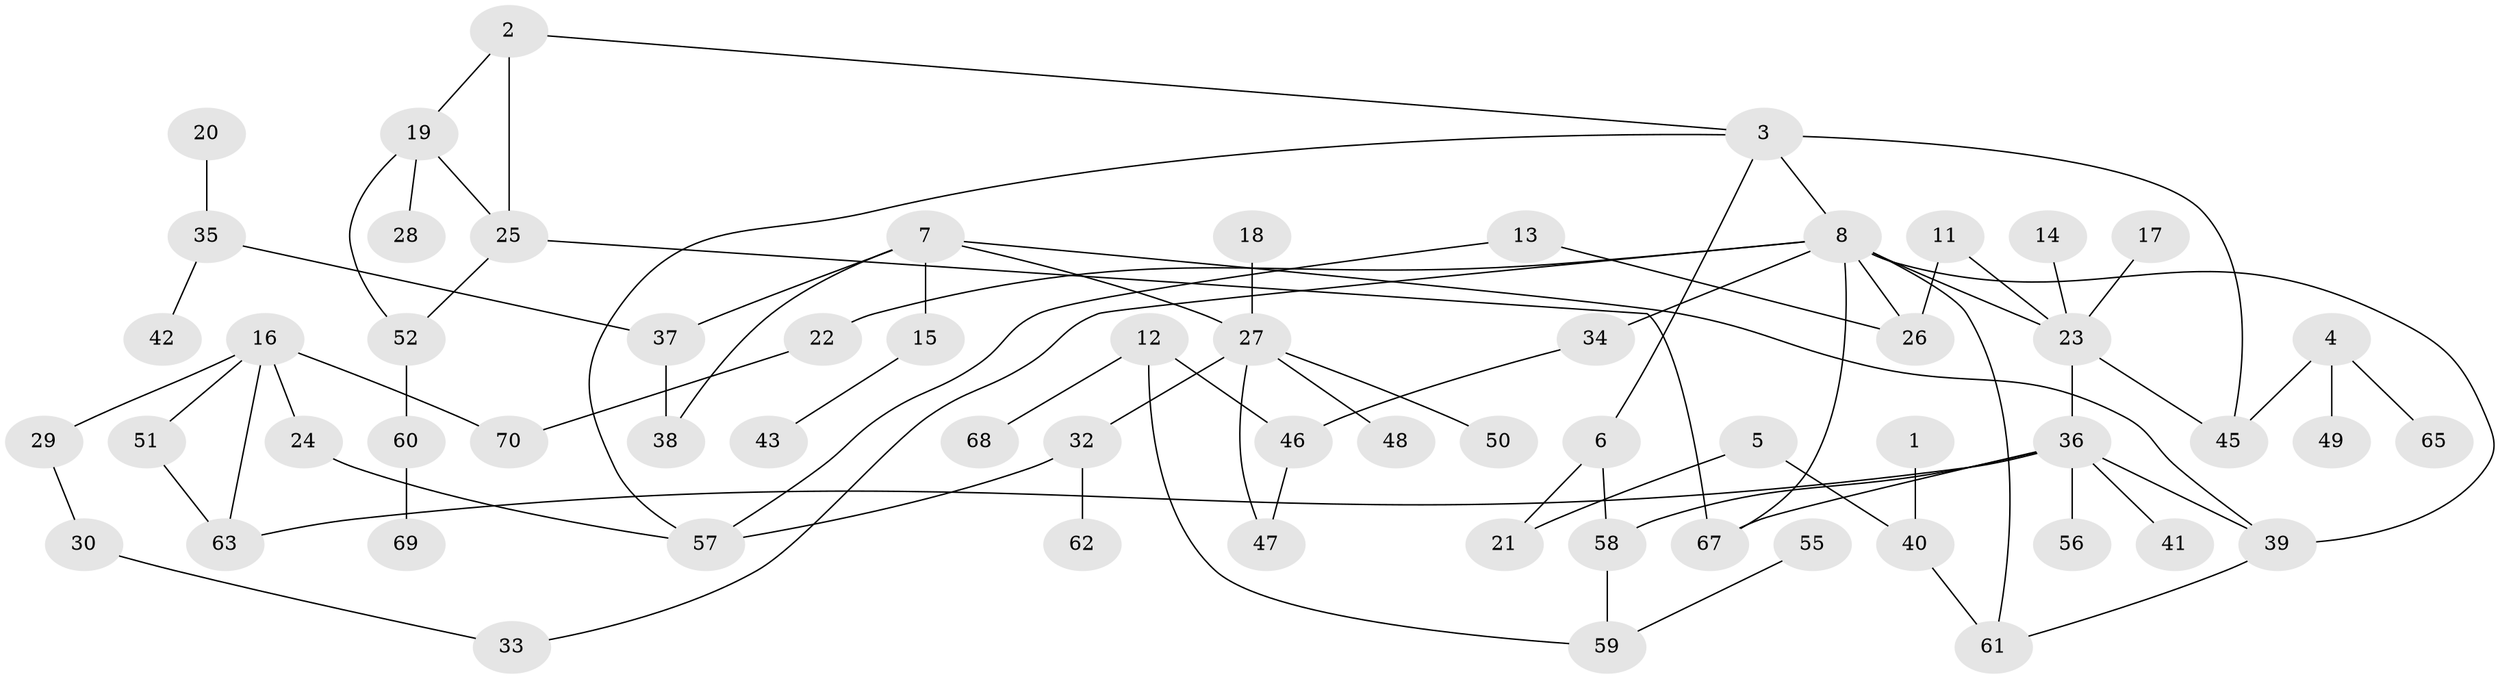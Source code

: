 // original degree distribution, {1: 0.31313131313131315, 3: 0.23232323232323232, 2: 0.2222222222222222, 5: 0.04040404040404041, 0: 0.06060606060606061, 4: 0.10101010101010101, 7: 0.020202020202020204, 6: 0.010101010101010102}
// Generated by graph-tools (version 1.1) at 2025/48/03/04/25 22:48:19]
// undirected, 62 vertices, 80 edges
graph export_dot {
  node [color=gray90,style=filled];
  1;
  2;
  3;
  4;
  5;
  6;
  7;
  8;
  11;
  12;
  13;
  14;
  15;
  16;
  17;
  18;
  19;
  20;
  21;
  22;
  23;
  24;
  25;
  26;
  27;
  28;
  29;
  30;
  32;
  33;
  34;
  35;
  36;
  37;
  38;
  39;
  40;
  41;
  42;
  43;
  45;
  46;
  47;
  48;
  49;
  50;
  51;
  52;
  55;
  56;
  57;
  58;
  59;
  60;
  61;
  62;
  63;
  65;
  67;
  68;
  69;
  70;
  1 -- 40 [weight=1.0];
  2 -- 3 [weight=1.0];
  2 -- 19 [weight=1.0];
  2 -- 25 [weight=1.0];
  3 -- 6 [weight=1.0];
  3 -- 8 [weight=1.0];
  3 -- 45 [weight=1.0];
  3 -- 57 [weight=1.0];
  4 -- 45 [weight=1.0];
  4 -- 49 [weight=1.0];
  4 -- 65 [weight=1.0];
  5 -- 21 [weight=1.0];
  5 -- 40 [weight=1.0];
  6 -- 21 [weight=1.0];
  6 -- 58 [weight=1.0];
  7 -- 15 [weight=1.0];
  7 -- 27 [weight=1.0];
  7 -- 37 [weight=1.0];
  7 -- 38 [weight=1.0];
  7 -- 39 [weight=1.0];
  8 -- 22 [weight=1.0];
  8 -- 23 [weight=1.0];
  8 -- 26 [weight=1.0];
  8 -- 33 [weight=1.0];
  8 -- 34 [weight=2.0];
  8 -- 39 [weight=1.0];
  8 -- 61 [weight=1.0];
  8 -- 67 [weight=2.0];
  11 -- 23 [weight=1.0];
  11 -- 26 [weight=1.0];
  12 -- 46 [weight=1.0];
  12 -- 59 [weight=1.0];
  12 -- 68 [weight=1.0];
  13 -- 26 [weight=1.0];
  13 -- 57 [weight=1.0];
  14 -- 23 [weight=1.0];
  15 -- 43 [weight=1.0];
  16 -- 24 [weight=1.0];
  16 -- 29 [weight=1.0];
  16 -- 51 [weight=1.0];
  16 -- 63 [weight=1.0];
  16 -- 70 [weight=1.0];
  17 -- 23 [weight=1.0];
  18 -- 27 [weight=1.0];
  19 -- 25 [weight=1.0];
  19 -- 28 [weight=1.0];
  19 -- 52 [weight=1.0];
  20 -- 35 [weight=1.0];
  22 -- 70 [weight=1.0];
  23 -- 36 [weight=1.0];
  23 -- 45 [weight=1.0];
  24 -- 57 [weight=1.0];
  25 -- 52 [weight=1.0];
  25 -- 67 [weight=1.0];
  27 -- 32 [weight=1.0];
  27 -- 47 [weight=1.0];
  27 -- 48 [weight=1.0];
  27 -- 50 [weight=1.0];
  29 -- 30 [weight=1.0];
  30 -- 33 [weight=1.0];
  32 -- 57 [weight=1.0];
  32 -- 62 [weight=1.0];
  34 -- 46 [weight=1.0];
  35 -- 37 [weight=1.0];
  35 -- 42 [weight=1.0];
  36 -- 39 [weight=1.0];
  36 -- 41 [weight=1.0];
  36 -- 56 [weight=1.0];
  36 -- 58 [weight=1.0];
  36 -- 63 [weight=1.0];
  36 -- 67 [weight=1.0];
  37 -- 38 [weight=1.0];
  39 -- 61 [weight=1.0];
  40 -- 61 [weight=1.0];
  46 -- 47 [weight=1.0];
  51 -- 63 [weight=1.0];
  52 -- 60 [weight=1.0];
  55 -- 59 [weight=1.0];
  58 -- 59 [weight=1.0];
  60 -- 69 [weight=1.0];
}
